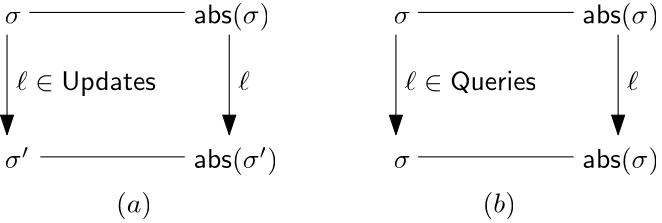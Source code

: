 <?xml version="1.0"?>
<!DOCTYPE ipe SYSTEM "ipe.dtd">
<ipe version="70107" creator="Ipe 7.1.7">
<info created="D:20151003110714" modified="D:20180629142212"/>
<preamble>\usepackage[version=0.96]{pgf}
\usepackage{tikz}
\usetikzlibrary{arrows,shapes,snakes,automata,backgrounds,petri}
\usepackage[latin1]{inputenc}
\usepackage{verbatim}</preamble>
<ipestyle name="basic">
<symbol name="arrow/arc(spx)">
<path stroke="sym-stroke" fill="sym-stroke" pen="sym-pen">
0 0 m
-1 0.333 l
-1 -0.333 l
h
</path>
</symbol>
<symbol name="arrow/farc(spx)">
<path stroke="sym-stroke" fill="white" pen="sym-pen">
0 0 m
-1 0.333 l
-1 -0.333 l
h
</path>
</symbol>
<symbol name="arrow/ptarc(spx)">
<path stroke="sym-stroke" fill="sym-stroke" pen="sym-pen">
0 0 m
-1 0.333 l
-0.8 0 l
-1 -0.333 l
h
</path>
</symbol>
<symbol name="arrow/fptarc(spx)">
<path stroke="sym-stroke" fill="white" pen="sym-pen">
0 0 m
-1 0.333 l
-0.8 0 l
-1 -0.333 l
h
</path>
</symbol>
<symbol name="mark/circle(sx)" transformations="translations">
<path fill="sym-stroke">
0.6 0 0 0.6 0 0 e
0.4 0 0 0.4 0 0 e
</path>
</symbol>
<symbol name="mark/disk(sx)" transformations="translations">
<path fill="sym-stroke">
0.6 0 0 0.6 0 0 e
</path>
</symbol>
<symbol name="mark/fdisk(sfx)" transformations="translations">
<group>
<path fill="sym-fill">
0.5 0 0 0.5 0 0 e
</path>
<path fill="sym-stroke" fillrule="eofill">
0.6 0 0 0.6 0 0 e
0.4 0 0 0.4 0 0 e
</path>
</group>
</symbol>
<symbol name="mark/box(sx)" transformations="translations">
<path fill="sym-stroke" fillrule="eofill">
-0.6 -0.6 m
0.6 -0.6 l
0.6 0.6 l
-0.6 0.6 l
h
-0.4 -0.4 m
0.4 -0.4 l
0.4 0.4 l
-0.4 0.4 l
h
</path>
</symbol>
<symbol name="mark/square(sx)" transformations="translations">
<path fill="sym-stroke">
-0.6 -0.6 m
0.6 -0.6 l
0.6 0.6 l
-0.6 0.6 l
h
</path>
</symbol>
<symbol name="mark/fsquare(sfx)" transformations="translations">
<group>
<path fill="sym-fill">
-0.5 -0.5 m
0.5 -0.5 l
0.5 0.5 l
-0.5 0.5 l
h
</path>
<path fill="sym-stroke" fillrule="eofill">
-0.6 -0.6 m
0.6 -0.6 l
0.6 0.6 l
-0.6 0.6 l
h
-0.4 -0.4 m
0.4 -0.4 l
0.4 0.4 l
-0.4 0.4 l
h
</path>
</group>
</symbol>
<symbol name="mark/cross(sx)" transformations="translations">
<group>
<path fill="sym-stroke">
-0.43 -0.57 m
0.57 0.43 l
0.43 0.57 l
-0.57 -0.43 l
h
</path>
<path fill="sym-stroke">
-0.43 0.57 m
0.57 -0.43 l
0.43 -0.57 l
-0.57 0.43 l
h
</path>
</group>
</symbol>
<symbol name="arrow/fnormal(spx)">
<path stroke="sym-stroke" fill="white" pen="sym-pen">
0 0 m
-1 0.333 l
-1 -0.333 l
h
</path>
</symbol>
<symbol name="arrow/pointed(spx)">
<path stroke="sym-stroke" fill="sym-stroke" pen="sym-pen">
0 0 m
-1 0.333 l
-0.8 0 l
-1 -0.333 l
h
</path>
</symbol>
<symbol name="arrow/fpointed(spx)">
<path stroke="sym-stroke" fill="white" pen="sym-pen">
0 0 m
-1 0.333 l
-0.8 0 l
-1 -0.333 l
h
</path>
</symbol>
<symbol name="arrow/linear(spx)">
<path stroke="sym-stroke" pen="sym-pen">
-1 0.333 m
0 0 l
-1 -0.333 l
</path>
</symbol>
<symbol name="arrow/fdouble(spx)">
<path stroke="sym-stroke" fill="white" pen="sym-pen">
0 0 m
-1 0.333 l
-1 -0.333 l
h
-1 0 m
-2 0.333 l
-2 -0.333 l
h
</path>
</symbol>
<symbol name="arrow/double(spx)">
<path stroke="sym-stroke" fill="sym-stroke" pen="sym-pen">
0 0 m
-1 0.333 l
-1 -0.333 l
h
-1 0 m
-2 0.333 l
-2 -0.333 l
h
</path>
</symbol>
<pen name="heavier" value="0.8"/>
<pen name="fat" value="1.2"/>
<pen name="ultrafat" value="2"/>
<symbolsize name="large" value="5"/>
<symbolsize name="small" value="2"/>
<symbolsize name="tiny" value="1.1"/>
<arrowsize name="large" value="10"/>
<arrowsize name="small" value="5"/>
<arrowsize name="tiny" value="3"/>
<color name="red" value="1 0 0"/>
<color name="green" value="0 1 0"/>
<color name="blue" value="0 0 1"/>
<color name="yellow" value="1 1 0"/>
<color name="orange" value="1 0.647 0"/>
<color name="gold" value="1 0.843 0"/>
<color name="purple" value="0.627 0.125 0.941"/>
<color name="gray" value="0.745"/>
<color name="brown" value="0.647 0.165 0.165"/>
<color name="navy" value="0 0 0.502"/>
<color name="pink" value="1 0.753 0.796"/>
<color name="seagreen" value="0.18 0.545 0.341"/>
<color name="turquoise" value="0.251 0.878 0.816"/>
<color name="violet" value="0.933 0.51 0.933"/>
<color name="darkblue" value="0 0 0.545"/>
<color name="darkcyan" value="0 0.545 0.545"/>
<color name="darkgray" value="0.663"/>
<color name="darkgreen" value="0 0.392 0"/>
<color name="darkmagenta" value="0.545 0 0.545"/>
<color name="darkorange" value="1 0.549 0"/>
<color name="darkred" value="0.545 0 0"/>
<color name="lightblue" value="0.678 0.847 0.902"/>
<color name="lightcyan" value="0.878 1 1"/>
<color name="lightgray" value="0.827"/>
<color name="lightgreen" value="0.565 0.933 0.565"/>
<color name="lightyellow" value="1 1 0.878"/>
<dashstyle name="dashed" value="[4] 0"/>
<dashstyle name="dotted" value="[1 3] 0"/>
<dashstyle name="dash dotted" value="[4 2 1 2] 0"/>
<dashstyle name="dash dot dotted" value="[4 2 1 2 1 2] 0"/>
<textsize name="large" value="\large"/>
<textsize name="small" value="\small"/>
<textsize name="tiny" value="\tiny"/>
<textsize name="Large" value="\Large"/>
<textsize name="LARGE" value="\LARGE"/>
<textsize name="huge" value="\huge"/>
<textsize name="Huge" value="\Huge"/>
<textsize name="footnote" value="\footnotesize"/>
<textstyle name="center" begin="\begin{center}" end="\end{center}"/>
<textstyle name="itemize" begin="\begin{itemize}" end="\end{itemize}"/>
<textstyle name="item" begin="\begin{itemize}\item{}" end="\end{itemize}"/>
<gridsize name="4 pts" value="4"/>
<gridsize name="8 pts (~3 mm)" value="8"/>
<gridsize name="16 pts (~6 mm)" value="16"/>
<gridsize name="32 pts (~12 mm)" value="32"/>
<gridsize name="10 pts (~3.5 mm)" value="10"/>
<gridsize name="20 pts (~7 mm)" value="20"/>
<gridsize name="14 pts (~5 mm)" value="14"/>
<gridsize name="28 pts (~10 mm)" value="28"/>
<gridsize name="56 pts (~20 mm)" value="56"/>
<anglesize name="90 deg" value="90"/>
<anglesize name="60 deg" value="60"/>
<anglesize name="45 deg" value="45"/>
<anglesize name="30 deg" value="30"/>
<anglesize name="22.5 deg" value="22.5"/>
<tiling name="falling" angle="-60" step="4" width="1"/>
<tiling name="rising" angle="30" step="4" width="1"/>
</ipestyle>
<page>
<layer name="alpha"/>
<view layers="alpha" active="alpha"/>
<text layer="alpha" matrix="1 0 0 1 155.205 -76" transformations="translations" pos="64 436" stroke="black" type="label" width="6.05" height="4.289" depth="0" valign="baseline">$\ensuremath{\sigma}$</text>
<path matrix="1 0 0 1 136 -4" stroke="black" arrow="normal/normal">
84 360 m
84 324 l
</path>
<text matrix="1 0 0 1 159.205 -100" transformations="translations" pos="64 436" stroke="black" type="label" width="47.267" height="6.924" depth="1.24" valign="baseline">$\ensuremath{\ell} \in \ensuremath{\mathsf{Queries}}$</text>
<text matrix="1 0 0 1 155.205 -128" transformations="translations" pos="64 436" stroke="black" type="label" width="6.05" height="4.289" depth="0" valign="baseline">$\ensuremath{\sigma}$</text>
<path matrix="1 0 0 1 -8 0" stroke="black">
96 364 m
152 364 l
</path>
<text matrix="1 0 0 1 83.205 -76" transformations="translations" pos="64 436" stroke="black" type="label" width="27.553" height="7.473" depth="2.49" valign="baseline">$\ensuremath{\mathsf{abs}}( \ensuremath{\sigma} )$</text>
<text matrix="1 0 0 1 83.205 -128" transformations="translations" pos="64 436" stroke="black" type="label" width="30.348" height="7.49" depth="2.49" valign="baseline">$\ensuremath{\mathsf{abs}}( \ensuremath{\sigma}&apos; )$</text>
<path matrix="1 0 0 1 132 0" stroke="black">
96 364 m
152 364 l
</path>
<path matrix="1 0 0 1 132 -52" stroke="black">
96 364 m
152 364 l
</path>
<text matrix="1 0 0 1 223.205 -76" transformations="translations" pos="64 436" stroke="black" type="label" width="27.553" height="7.473" depth="2.49" valign="baseline">$\ensuremath{\mathsf{abs}}( \ensuremath{\sigma} )$</text>
<text matrix="1 0 0 1 223.205 -128" transformations="translations" pos="64 436" stroke="black" type="label" width="27.553" height="7.473" depth="2.49" valign="baseline">$\ensuremath{\mathsf{abs}}( \ensuremath{\sigma} )$</text>
<path matrix="1 0 0 1 -84 0" stroke="black" arrow="normal/normal">
384 356 m
384 320 l
</path>
<text matrix="1 0 0 1 239.205 -100" transformations="translations" pos="64 436" stroke="black" type="label" width="4.151" height="6.918" depth="0" valign="baseline">$\ensuremath{\ell}$</text>
<path matrix="1 0 0 1 76 -4" stroke="black" arrow="normal/normal">
84 360 m
84 324 l
</path>
<text matrix="1 0 0 1 99.205 -100" transformations="translations" pos="64 436" stroke="black" type="label" width="4.151" height="6.918" depth="0" valign="baseline">$\ensuremath{\ell}$</text>
<text matrix="1 0 0 1 15.205 -76" transformations="translations" pos="64 436" stroke="black" type="label" width="6.05" height="4.289" depth="0" valign="baseline">$\ensuremath{\sigma}$</text>
<text matrix="1 0 0 1 15.205 -128" transformations="translations" pos="64 436" stroke="black" type="label" width="8.845" height="7.49" depth="0" valign="baseline">$\ensuremath{\sigma&apos;}$</text>
<path matrix="1 0 0 1 -4 -4" stroke="black" arrow="normal/normal">
84 360 m
84 324 l
</path>
<text matrix="1 0 0 1 19.205 -100" transformations="translations" pos="64 436" stroke="black" type="label" width="50.381" height="6.926" depth="1.93" valign="baseline">$\ensuremath{\ell} \in \ensuremath{\mathsf{Updates}}$</text>
<text matrix="1 0 0 1 55.205 -144" transformations="translations" pos="64 436" stroke="black" type="label" width="13.015" height="7.473" depth="2.49" valign="baseline">$(a)$</text>
<text matrix="1 0 0 1 187.205 -144" transformations="translations" pos="64 436" stroke="black" type="label" width="12.024" height="7.473" depth="2.49" valign="baseline">$(b)$</text>
<path stroke="black">
92 312 m
144 312 l
</path>
</page>
</ipe>
